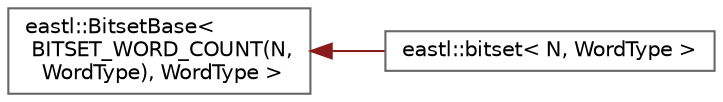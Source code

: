 digraph "类继承关系图"
{
 // LATEX_PDF_SIZE
  bgcolor="transparent";
  edge [fontname=Helvetica,fontsize=10,labelfontname=Helvetica,labelfontsize=10];
  node [fontname=Helvetica,fontsize=10,shape=box,height=0.2,width=0.4];
  rankdir="LR";
  Node0 [id="Node000000",label="eastl::BitsetBase\<\l BITSET_WORD_COUNT(N,\l WordType), WordType \>",height=0.2,width=0.4,color="grey40", fillcolor="white", style="filled",URL="$structeastl_1_1_bitset_base.html",tooltip=" "];
  Node0 -> Node1 [id="edge665_Node000000_Node000001",dir="back",color="firebrick4",style="solid",tooltip=" "];
  Node1 [id="Node000001",label="eastl::bitset\< N, WordType \>",height=0.2,width=0.4,color="grey40", fillcolor="white", style="filled",URL="$classeastl_1_1bitset.html",tooltip=" "];
}
